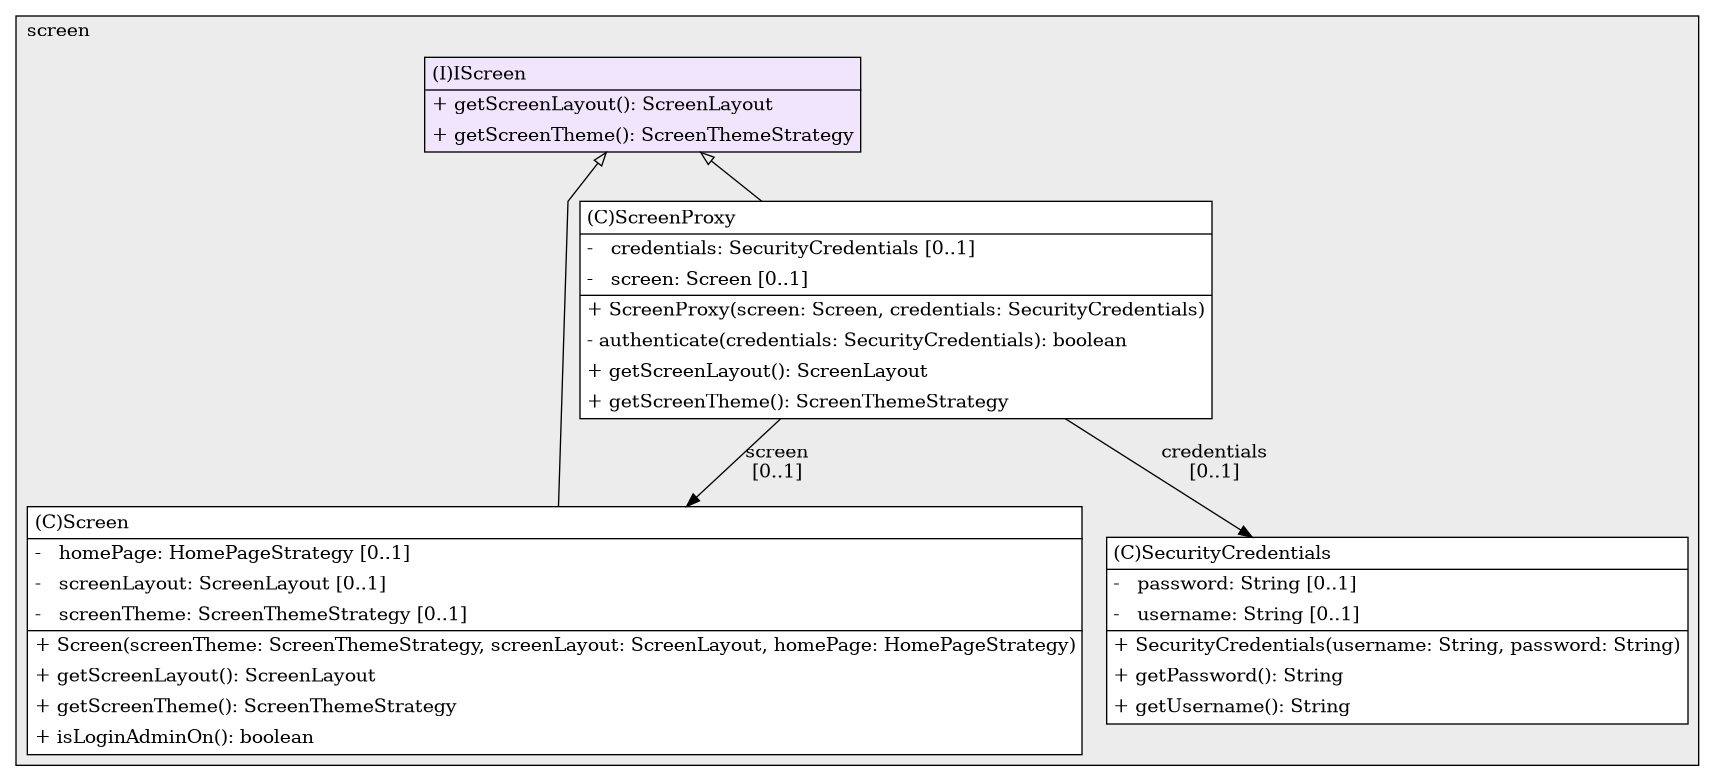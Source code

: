 @startuml

/' diagram meta data start
config=StructureConfiguration;
{
  "projectClassification": {
    "searchMode": "OpenProject", // OpenProject, AllProjects
    "includedProjects": "",
    "pathEndKeywords": "*.impl",
    "isClientPath": "",
    "isClientName": "",
    "isTestPath": "",
    "isTestName": "",
    "isMappingPath": "",
    "isMappingName": "",
    "isDataAccessPath": "",
    "isDataAccessName": "",
    "isDataStructurePath": "",
    "isDataStructureName": "",
    "isInterfaceStructuresPath": "",
    "isInterfaceStructuresName": "",
    "isEntryPointPath": "",
    "isEntryPointName": "",
    "treatFinalFieldsAsMandatory": false
  },
  "graphRestriction": {
    "classPackageExcludeFilter": "",
    "classPackageIncludeFilter": "",
    "classNameExcludeFilter": "",
    "classNameIncludeFilter": "",
    "methodNameExcludeFilter": "",
    "methodNameIncludeFilter": "",
    "removeByInheritance": "", // inheritance/annotation based filtering is done in a second step
    "removeByAnnotation": "",
    "removeByClassPackage": "", // cleanup the graph after inheritance/annotation based filtering is done
    "removeByClassName": "",
    "cutMappings": true,
    "cutEnum": false,
    "cutTests": true,
    "cutClient": false,
    "cutDataAccess": true,
    "cutInterfaceStructures": false,
    "cutDataStructures": false,
    "cutGetterAndSetter": false,
    "cutConstructors": false
  },
  "graphTraversal": {
    "forwardDepth": 3,
    "backwardDepth": 3,
    "classPackageExcludeFilter": "",
    "classPackageIncludeFilter": "",
    "classNameExcludeFilter": "",
    "classNameIncludeFilter": "",
    "methodNameExcludeFilter": "",
    "methodNameIncludeFilter": "",
    "hideMappings": false,
    "hideDataStructures": false,
    "hidePrivateMethods": false,
    "hideInterfaceCalls": false, // indirection: implementation -> interface (is hidden) -> implementation
    "onlyShowApplicationEntryPoints": false, // root node is included
    "useMethodCallsForStructureDiagram": "ForwardOnly" // ForwardOnly, BothDirections, No
  },
  "details": {
    "aggregation": "GroupByClass", // ByClass, GroupByClass, None
    "showClassGenericTypes": true,
    "showMethods": true,
    "showMethodParameterNames": true,
    "showMethodParameterTypes": true,
    "showMethodReturnType": true,
    "showPackageLevels": 2,
    "showDetailedClassStructure": true
  },
  "rootClass": "screen.ScreenProxy",
  "extensionCallbackMethod": "" // qualified.class.name#methodName - signature: public static String method(String)
}
diagram meta data end '/



digraph g {
    rankdir="TB"
    splines=polyline
    

'nodes 
subgraph cluster_907689876 { 
   	label=screen
	labeljust=l
	fillcolor="#ececec"
	style=filled
   
   IScreen907689876[
	label=<<TABLE BORDER="1" CELLBORDER="0" CELLPADDING="4" CELLSPACING="0">
<TR><TD ALIGN="LEFT" >(I)IScreen</TD></TR>
<HR/>
<TR><TD ALIGN="LEFT" >+ getScreenLayout(): ScreenLayout</TD></TR>
<TR><TD ALIGN="LEFT" >+ getScreenTheme(): ScreenThemeStrategy</TD></TR>
</TABLE>>
	style=filled
	margin=0
	shape=plaintext
	fillcolor="#F1E5FD"
];

Screen907689876[
	label=<<TABLE BORDER="1" CELLBORDER="0" CELLPADDING="4" CELLSPACING="0">
<TR><TD ALIGN="LEFT" >(C)Screen</TD></TR>
<HR/>
<TR><TD ALIGN="LEFT" >-   homePage: HomePageStrategy [0..1]</TD></TR>
<TR><TD ALIGN="LEFT" >-   screenLayout: ScreenLayout [0..1]</TD></TR>
<TR><TD ALIGN="LEFT" >-   screenTheme: ScreenThemeStrategy [0..1]</TD></TR>
<HR/>
<TR><TD ALIGN="LEFT" >+ Screen(screenTheme: ScreenThemeStrategy, screenLayout: ScreenLayout, homePage: HomePageStrategy)</TD></TR>
<TR><TD ALIGN="LEFT" >+ getScreenLayout(): ScreenLayout</TD></TR>
<TR><TD ALIGN="LEFT" >+ getScreenTheme(): ScreenThemeStrategy</TD></TR>
<TR><TD ALIGN="LEFT" >+ isLoginAdminOn(): boolean</TD></TR>
</TABLE>>
	style=filled
	margin=0
	shape=plaintext
	fillcolor="#FFFFFF"
];

ScreenProxy907689876[
	label=<<TABLE BORDER="1" CELLBORDER="0" CELLPADDING="4" CELLSPACING="0">
<TR><TD ALIGN="LEFT" >(C)ScreenProxy</TD></TR>
<HR/>
<TR><TD ALIGN="LEFT" >-   credentials: SecurityCredentials [0..1]</TD></TR>
<TR><TD ALIGN="LEFT" >-   screen: Screen [0..1]</TD></TR>
<HR/>
<TR><TD ALIGN="LEFT" >+ ScreenProxy(screen: Screen, credentials: SecurityCredentials)</TD></TR>
<TR><TD ALIGN="LEFT" >- authenticate(credentials: SecurityCredentials): boolean</TD></TR>
<TR><TD ALIGN="LEFT" >+ getScreenLayout(): ScreenLayout</TD></TR>
<TR><TD ALIGN="LEFT" >+ getScreenTheme(): ScreenThemeStrategy</TD></TR>
</TABLE>>
	style=filled
	margin=0
	shape=plaintext
	fillcolor="#FFFFFF"
];

SecurityCredentials907689876[
	label=<<TABLE BORDER="1" CELLBORDER="0" CELLPADDING="4" CELLSPACING="0">
<TR><TD ALIGN="LEFT" >(C)SecurityCredentials</TD></TR>
<HR/>
<TR><TD ALIGN="LEFT" >-   password: String [0..1]</TD></TR>
<TR><TD ALIGN="LEFT" >-   username: String [0..1]</TD></TR>
<HR/>
<TR><TD ALIGN="LEFT" >+ SecurityCredentials(username: String, password: String)</TD></TR>
<TR><TD ALIGN="LEFT" >+ getPassword(): String</TD></TR>
<TR><TD ALIGN="LEFT" >+ getUsername(): String</TD></TR>
</TABLE>>
	style=filled
	margin=0
	shape=plaintext
	fillcolor="#FFFFFF"
];
} 

'edges    
IScreen907689876 -> Screen907689876[arrowhead=none, arrowtail=empty, dir=both];
IScreen907689876 -> ScreenProxy907689876[arrowhead=none, arrowtail=empty, dir=both];
ScreenProxy907689876 -> Screen907689876[label="screen
[0..1]"];
ScreenProxy907689876 -> SecurityCredentials907689876[label="credentials
[0..1]"];
    
}
@enduml